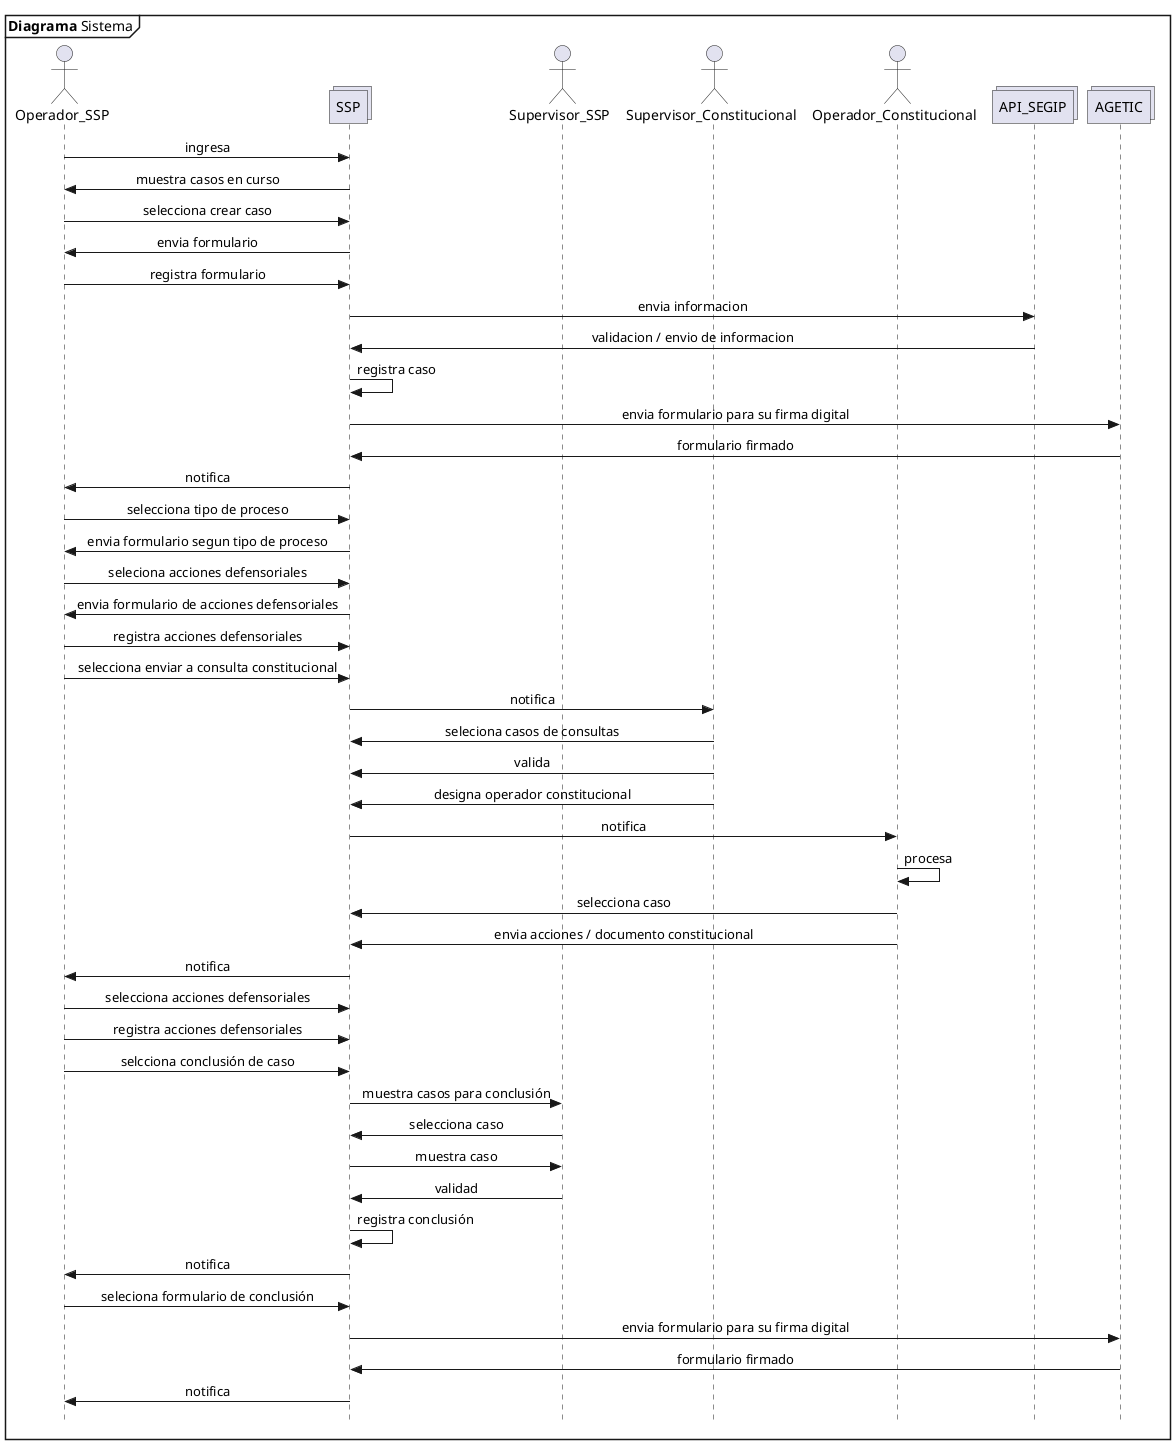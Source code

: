 @startuml Diagrama_Sistema
skinparam Style strictuml
skinparam SequenceMessageAlignment center

mainframe **Diagrama** Sistema

actor Operador_SSP as opssp
collections SSP
actor Supervisor_SSP as supssp
actor Supervisor_Constitucional as supconsti
actor Operador_Constitucional as opconsti
collections API_SEGIP as segip
collections AGETIC as agetic

opssp->SSP: ingresa
SSP->opssp: muestra casos en curso
opssp->SSP: selecciona crear caso
SSP->opssp: envia formulario
opssp->SSP: registra formulario
SSP->segip: envia informacion
segip->SSP: validacion / envio de informacion
SSP->SSP: registra caso
SSP->agetic: envia formulario para su firma digital
agetic->SSP: formulario firmado 
SSP->opssp: notifica
opssp->SSP: selecciona tipo de proceso
SSP->opssp: envia formulario segun tipo de proceso
opssp->SSP: seleciona acciones defensoriales
SSP->opssp: envia formulario de acciones defensoriales
opssp->SSP: registra acciones defensoriales
opssp->SSP: selecciona enviar a consulta constitucional
SSP->supconsti: notifica
supconsti->SSP: seleciona casos de consultas
supconsti->SSP: valida
supconsti->SSP: designa operador constitucional
SSP->opconsti: notifica
opconsti->opconsti: procesa
opconsti->SSP: selecciona caso
opconsti->SSP: envia acciones / documento constitucional
SSP->opssp: notifica
opssp->SSP: selecciona acciones defensoriales
opssp->SSP: registra acciones defensoriales
opssp->SSP: selcciona conclusión de caso
SSP->supssp: muestra casos para conclusión
supssp->SSP: selecciona caso
SSP->supssp: muestra caso
supssp->SSP: validad
SSP->SSP: registra conclusión
SSP->opssp: notifica
opssp->SSP: seleciona formulario de conclusión
SSP->agetic: envia formulario para su firma digital
agetic->SSP: formulario firmado
SSP->opssp: notifica

@enduml